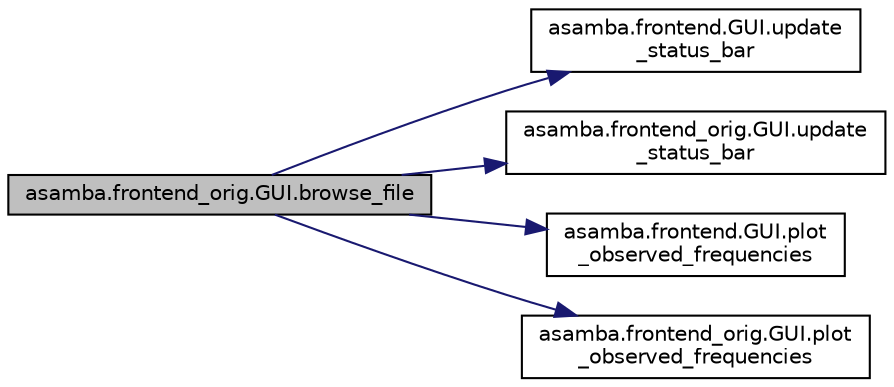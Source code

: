 digraph "asamba.frontend_orig.GUI.browse_file"
{
  edge [fontname="Helvetica",fontsize="10",labelfontname="Helvetica",labelfontsize="10"];
  node [fontname="Helvetica",fontsize="10",shape=record];
  rankdir="LR";
  Node0 [label="asamba.frontend_orig.GUI.browse_file",height=0.2,width=0.4,color="black", fillcolor="grey75", style="filled", fontcolor="black"];
  Node0 -> Node1 [color="midnightblue",fontsize="10",style="solid",fontname="Helvetica"];
  Node1 [label="asamba.frontend.GUI.update\l_status_bar",height=0.2,width=0.4,color="black", fillcolor="white", style="filled",URL="$classasamba_1_1frontend_1_1_g_u_i.html#a9b882f15d916eb942b202888fa29cf12"];
  Node0 -> Node2 [color="midnightblue",fontsize="10",style="solid",fontname="Helvetica"];
  Node2 [label="asamba.frontend_orig.GUI.update\l_status_bar",height=0.2,width=0.4,color="black", fillcolor="white", style="filled",URL="$classasamba_1_1frontend__orig_1_1_g_u_i.html#a630301b7e934776f232fcb4562974ae9",tooltip="Status Bar. "];
  Node0 -> Node3 [color="midnightblue",fontsize="10",style="solid",fontname="Helvetica"];
  Node3 [label="asamba.frontend.GUI.plot\l_observed_frequencies",height=0.2,width=0.4,color="black", fillcolor="white", style="filled",URL="$classasamba_1_1frontend_1_1_g_u_i.html#addc94b5d78cdf85660cc6b2b61377252"];
  Node0 -> Node4 [color="midnightblue",fontsize="10",style="solid",fontname="Helvetica"];
  Node4 [label="asamba.frontend_orig.GUI.plot\l_observed_frequencies",height=0.2,width=0.4,color="black", fillcolor="white", style="filled",URL="$classasamba_1_1frontend__orig_1_1_g_u_i.html#abb9e1670526f7bf28a6f2317e14546c0"];
}
